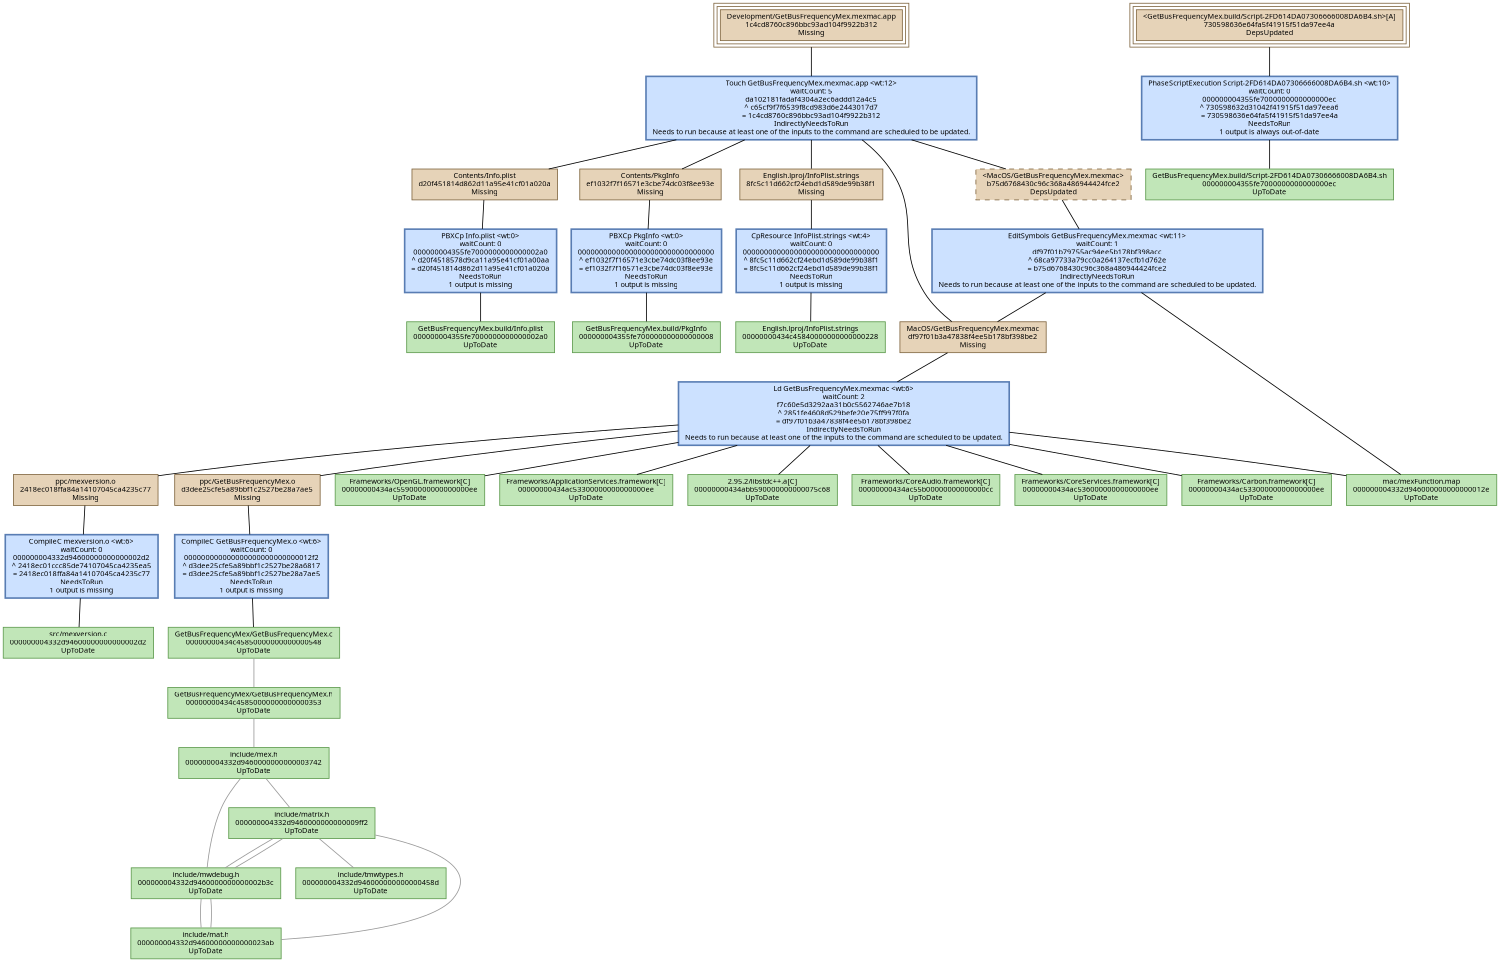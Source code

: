 digraph GetBusFrequencyMex {
   size = "10.000000,8.500000";
   concentrate = false;

   node [ shape = box, style = filled, color = "0.3 0.5 0.6", fillcolor = "0.3 0.2 0.9", fontname = "Monaco", fontsize = "9" ];
   n00001 [ label = "Development/GetBusFrequencyMex.mexmac.app\n1c4cd8760c896bbc93ad104f9922b312\nMissing", color = "0.1 0.5 0.5", fillcolor = "0.1 0.2 0.9", peripheries = 3 ];
   n00002 [ label = "Contents/Info.plist\nd20f451814d862d11a95e41cf01a020a\nMissing", color = "0.1 0.5 0.5", fillcolor = "0.1 0.2 0.9" ];
   n00003 [ label = "GetBusFrequencyMex.build/Info.plist\n000000004355fe7000000000000002a0\nUpToDate" ];
   n00004 [ label = "Contents/PkgInfo\nef1032f7f16571e3cbe74dc03f8ee93e\nMissing", color = "0.1 0.5 0.5", fillcolor = "0.1 0.2 0.9" ];
   n00005 [ label = "GetBusFrequencyMex.build/PkgInfo\n000000004355fe700000000000000008\nUpToDate" ];
   n00006 [ label = "English.lproj/InfoPlist.strings\n8fc5c11d662cf24ebd1d589de99b38f1\nMissing", color = "0.1 0.5 0.5", fillcolor = "0.1 0.2 0.9" ];
   n00007 [ label = "English.lproj/InfoPlist.strings\n00000000434c45840000000000000228\nUpToDate" ];
   n00008 [ label = "ppc/mexversion.o\n2418ec018ffa84a14107045ca4235c77\nMissing", color = "0.1 0.5 0.5", fillcolor = "0.1 0.2 0.9" ];
   n00009 [ label = "src/mexversion.c\n000000004332d94600000000000002d2\nUpToDate" ];
   n00010 [ label = "ppc/GetBusFrequencyMex.o\nd3dee25cfe5a89bbf1c2527be28a7ae5\nMissing", color = "0.1 0.5 0.5", fillcolor = "0.1 0.2 0.9" ];
   n00011 [ label = "GetBusFrequencyMex/GetBusFrequencyMex.c\n00000000434c45850000000000000548\nUpToDate" ];
   n00012 [ label = "MacOS/GetBusFrequencyMex.mexmac\ndf97f01b3a47838f4ee5b178bf398be2\nMissing", color = "0.1 0.5 0.5", fillcolor = "0.1 0.2 0.9" ];
   n00013 [ label = "Frameworks/OpenGL.framework[C]\n00000000434ac55900000000000000ee\nUpToDate" ];
   n00014 [ label = "Frameworks/ApplicationServices.framework[C]\n00000000434ac53300000000000000ee\nUpToDate" ];
   n00015 [ label = "2.95.2/libstdc++.a[C]\n00000000434abb590000000000075c68\nUpToDate" ];
   n00016 [ label = "Frameworks/CoreAudio.framework[C]\n00000000434ac55b00000000000000cc\nUpToDate" ];
   n00017 [ label = "Frameworks/CoreServices.framework[C]\n00000000434ac53600000000000000ee\nUpToDate" ];
   n00018 [ label = "Frameworks/Carbon.framework[C]\n00000000434ac53300000000000000ee\nUpToDate" ];
   n00019 [ label = "mac/mexFunction.map\n000000004332d946000000000000012e\nUpToDate" ];
   n00020 [ label = "<GetBusFrequencyMex.build/Script-2FD614DA07306666008DA6B4.sh>[A]\n730598636e64fa5f41915f51da97ee4a\nDepsUpdated", color = "0.1 0.5 0.5", fillcolor = "0.1 0.2 0.9", peripheries = 3 ];
   n00021 [ label = "GetBusFrequencyMex.build/Script-2FD614DA07306666008DA6B4.sh\n000000004355fe7000000000000000ec\nUpToDate" ];
   n00022 [ label = "<MacOS/GetBusFrequencyMex.mexmac>\nb75d6768430c96c368a486944424fce2\nDepsUpdated", color = "0.1 0.5 0.5", fillcolor = "0.1 0.2 0.9", style = "filled,dashed" ];
   n00023 [ label = "GetBusFrequencyMex/GetBusFrequencyMex.h\n00000000434c45850000000000000353\nUpToDate" ];
   n00024 [ label = "include/mex.h\n000000004332d9460000000000003742\nUpToDate" ];
   n00025 [ label = "include/matrix.h\n000000004332d9460000000000009ff2\nUpToDate" ];
   n00026 [ label = "include/mwdebug.h\n000000004332d9460000000000002b3c\nUpToDate" ];
   n00027 [ label = "include/tmwtypes.h\n000000004332d946000000000000458d\nUpToDate" ];
   n00028 [ label = "include/mat.h\n000000004332d94600000000000023ab\nUpToDate" ];

   node [ shape = box, style = "filled,bold", color = "0.7 0.5 0.7", fillcolor = "0.7 0.2 1.0", fontname = "Monaco", fontsize = "9" ];
   c00001 [ label = "PBXCp Info.plist <wt:0>\nwaitCount: 0\n000000004355fe7000000000000002a0\n^ d20f4518578d9ca11a95e41cf01a00aa\n= d20f451814d862d11a95e41cf01a020a\nNeedsToRun\n1 output is missing", color = "0.6 0.5 0.7", fillcolor = "0.6 0.2 1.0" ];
   c00002 [ label = "PBXCp PkgInfo <wt:0>\nwaitCount: 0\n00000000000000000000000000000000\n^ ef1032f7f16571e3cbe74dc03f8ee93e\n= ef1032f7f16571e3cbe74dc03f8ee93e\nNeedsToRun\n1 output is missing", color = "0.6 0.5 0.7", fillcolor = "0.6 0.2 1.0" ];
   c00003 [ label = "CpResource InfoPlist.strings <wt:4>\nwaitCount: 0\n00000000000000000000000000000000\n^ 8fc5c11d662cf24ebd1d589de99b38f1\n= 8fc5c11d662cf24ebd1d589de99b38f1\nNeedsToRun\n1 output is missing", color = "0.6 0.5 0.7", fillcolor = "0.6 0.2 1.0" ];
   c00004 [ label = "CompileC mexversion.o <wt:6>\nwaitCount: 0\n000000004332d94600000000000002d2\n^ 2418ec01ccc85de74107045ca4235ea5\n= 2418ec018ffa84a14107045ca4235c77\nNeedsToRun\n1 output is missing", color = "0.6 0.5 0.7", fillcolor = "0.6 0.2 1.0" ];
   c00005 [ label = "CompileC GetBusFrequencyMex.o <wt:6>\nwaitCount: 0\n000000000000000000000000000012f2\n^ d3dee25cfe5a89bbf1c2527be28a6817\n= d3dee25cfe5a89bbf1c2527be28a7ae5\nNeedsToRun\n1 output is missing", color = "0.6 0.5 0.7", fillcolor = "0.6 0.2 1.0" ];
   c00006 [ label = "Ld GetBusFrequencyMex.mexmac <wt:6>\nwaitCount: 2\nf7c60e5d3292aa31b0c5562746ae7b18\n^ 2851fe4608d529befe20e75ff997f0fa\n= df97f01b3a47838f4ee5b178bf398be2\nIndirectlyNeedsToRun\nNeeds to run because at least one of the inputs to the command are scheduled to be updated.", color = "0.6 0.5 0.7", fillcolor = "0.6 0.2 1.0" ];
   c00007 [ label = "PhaseScriptExecution Script-2FD614DA07306666008DA6B4.sh <wt:10>\nwaitCount: 0\n000000004355fe7000000000000000ec\n^ 730598632d31042f41915f51da97eea6\n= 730598636e64fa5f41915f51da97ee4a\nNeedsToRun\n1 output is always out-of-date", color = "0.6 0.5 0.7", fillcolor = "0.6 0.2 1.0" ];
   c00008 [ label = "EditSymbols GetBusFrequencyMex.mexmac <wt:11>\nwaitCount: 1\ndf97f01b79755ac94ee5b178bf398acc\n^ 68ca97733a79cc0a264137ecfb1d762e\n= b75d6768430c96c368a486944424fce2\nIndirectlyNeedsToRun\nNeeds to run because at least one of the inputs to the command are scheduled to be updated.", color = "0.6 0.5 0.7", fillcolor = "0.6 0.2 1.0" ];
   c00009 [ label = "Touch GetBusFrequencyMex.mexmac.app <wt:12>\nwaitCount: 5\nda102181fadaf4304a2ec6addd12a4c5\n^ c65cf9f7f6539f8cd983d6e2443017d7\n= 1c4cd8760c896bbc93ad104f9922b312\nIndirectlyNeedsToRun\nNeeds to run because at least one of the inputs to the command are scheduled to be updated.", color = "0.6 0.5 0.7", fillcolor = "0.6 0.2 1.0" ];

   edge [ style = solid, color = black, arrowhead = none, arrowtail = normal ];
   n00001 -> { c00009 };
   n00002 -> { c00001 };
   n00004 -> { c00002 };
   n00006 -> { c00003 };
   n00008 -> { c00004 };
   n00010 -> { c00005 };
   n00012 -> { c00006 };
   n00020 -> { c00007 };
   n00022 -> { c00008 };
   c00001 -> { n00003 };
   c00002 -> { n00005 n00005 };
   c00003 -> { n00007 n00007 };
   c00004 -> { n00009 };
   c00005 -> { n00011 };
   c00006 -> { n00008 n00010 n00013 n00014 n00015 n00016 n00017 n00018 n00019 };
   c00007 -> { n00021 };
   c00008 -> { n00012 n00019 };
   c00009 -> { n00002 n00004 n00006 n00012 n00022 };

   edge [ style = solid, color = gray60, arrowhead = none, arrowtail = normal ];
   n00011 -> { n00023 };
   n00023 -> { n00024 };
   n00024 -> { n00025 n00025 n00026 };
   n00025 -> { n00027 n00026 };
   n00026 -> { n00025 n00028 };
   n00028 -> { n00025 n00026 };
}

